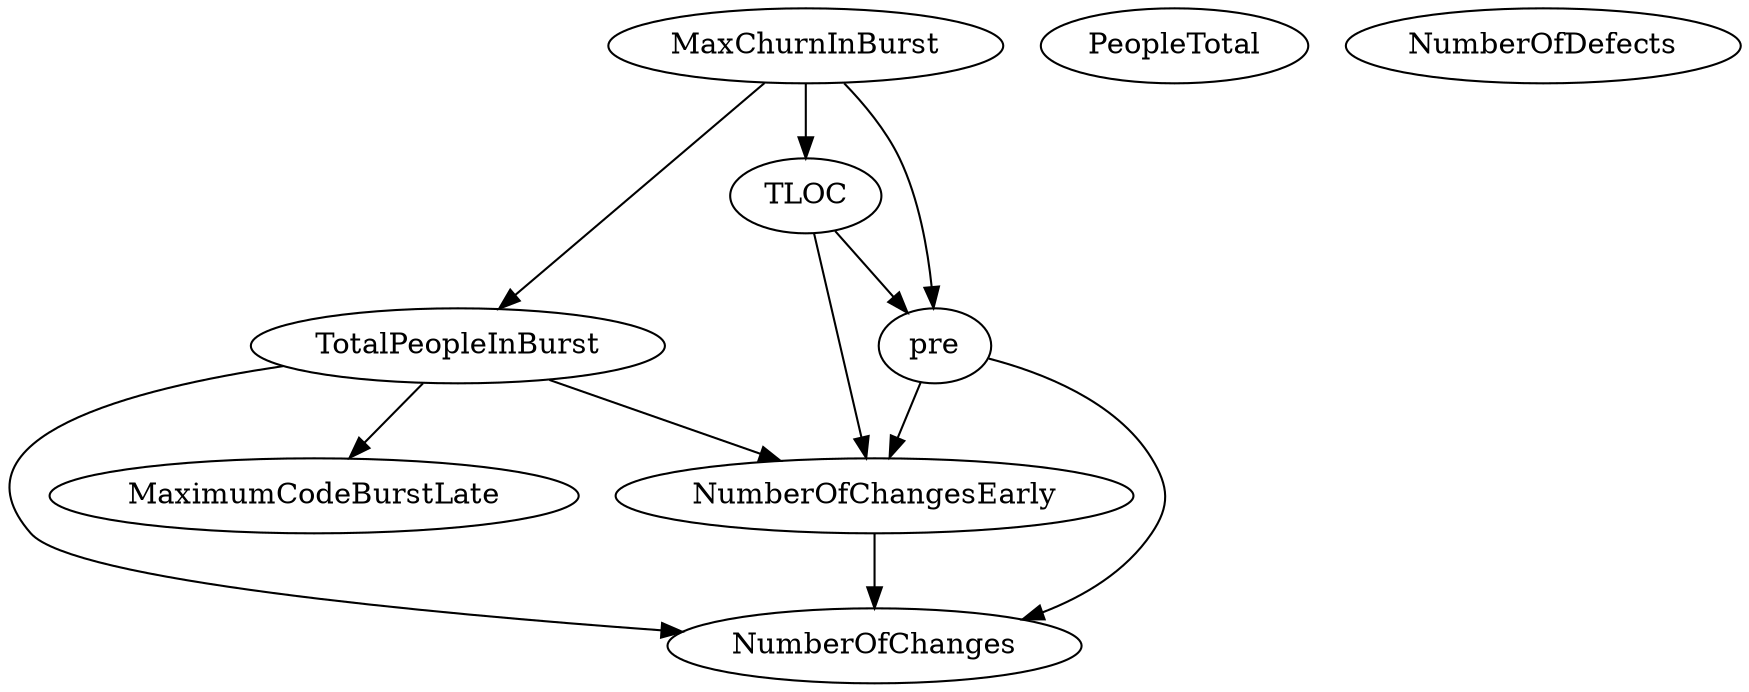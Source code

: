 digraph {
   NumberOfChangesEarly;
   PeopleTotal;
   NumberOfDefects;
   TotalPeopleInBurst;
   MaximumCodeBurstLate;
   MaxChurnInBurst;
   TLOC;
   NumberOfChanges;
   pre;
   NumberOfChangesEarly -> NumberOfChanges;
   TotalPeopleInBurst -> NumberOfChangesEarly;
   TotalPeopleInBurst -> MaximumCodeBurstLate;
   TotalPeopleInBurst -> NumberOfChanges;
   MaxChurnInBurst -> TotalPeopleInBurst;
   MaxChurnInBurst -> TLOC;
   MaxChurnInBurst -> pre;
   TLOC -> NumberOfChangesEarly;
   TLOC -> pre;
   pre -> NumberOfChangesEarly;
   pre -> NumberOfChanges;
}
